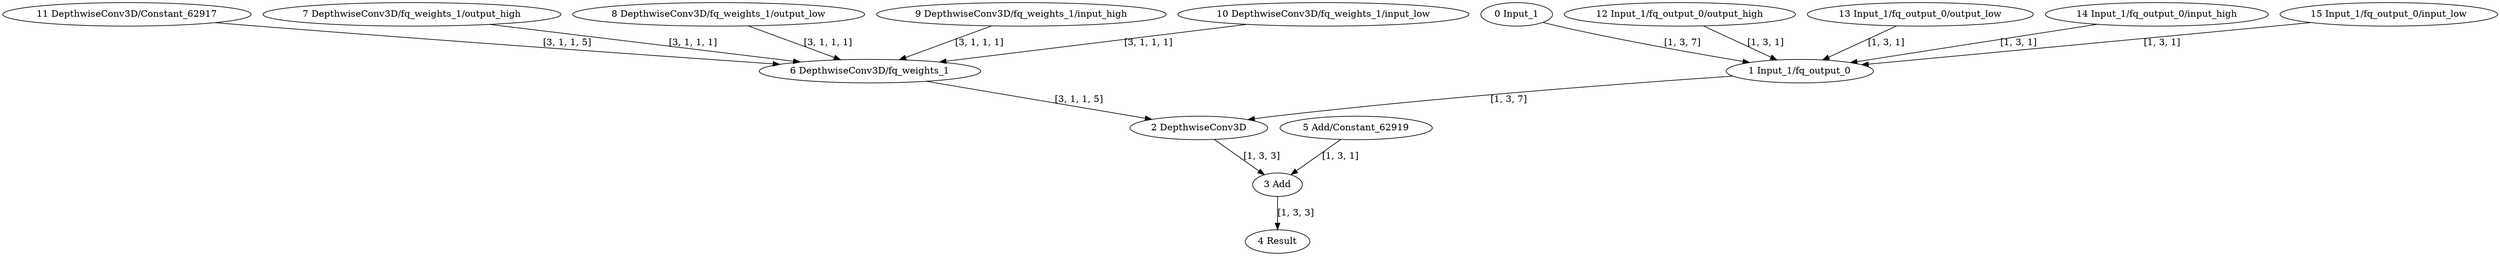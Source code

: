 strict digraph  {
"0 Input_1" [id=0, type=Parameter];
"1 Input_1/fq_output_0" [id=1, type=FakeQuantize];
"2 DepthwiseConv3D" [id=2, type=GroupConvolution];
"3 Add" [id=3, type=Add];
"4 Result" [id=4, type=Result];
"5 Add/Constant_62919" [id=5, type=Constant];
"6 DepthwiseConv3D/fq_weights_1" [id=6, type=FakeQuantize];
"7 DepthwiseConv3D/fq_weights_1/output_high" [id=7, type=Constant];
"8 DepthwiseConv3D/fq_weights_1/output_low" [id=8, type=Constant];
"9 DepthwiseConv3D/fq_weights_1/input_high" [id=9, type=Constant];
"10 DepthwiseConv3D/fq_weights_1/input_low" [id=10, type=Constant];
"11 DepthwiseConv3D/Constant_62917" [id=11, type=Constant];
"12 Input_1/fq_output_0/output_high" [id=12, type=Constant];
"13 Input_1/fq_output_0/output_low" [id=13, type=Constant];
"14 Input_1/fq_output_0/input_high" [id=14, type=Constant];
"15 Input_1/fq_output_0/input_low" [id=15, type=Constant];
"0 Input_1" -> "1 Input_1/fq_output_0"  [label="[1, 3, 7]", style=solid];
"1 Input_1/fq_output_0" -> "2 DepthwiseConv3D"  [label="[1, 3, 7]", style=solid];
"2 DepthwiseConv3D" -> "3 Add"  [label="[1, 3, 3]", style=solid];
"3 Add" -> "4 Result"  [label="[1, 3, 3]", style=solid];
"5 Add/Constant_62919" -> "3 Add"  [label="[1, 3, 1]", style=solid];
"6 DepthwiseConv3D/fq_weights_1" -> "2 DepthwiseConv3D"  [label="[3, 1, 1, 5]", style=solid];
"7 DepthwiseConv3D/fq_weights_1/output_high" -> "6 DepthwiseConv3D/fq_weights_1"  [label="[3, 1, 1, 1]", style=solid];
"8 DepthwiseConv3D/fq_weights_1/output_low" -> "6 DepthwiseConv3D/fq_weights_1"  [label="[3, 1, 1, 1]", style=solid];
"9 DepthwiseConv3D/fq_weights_1/input_high" -> "6 DepthwiseConv3D/fq_weights_1"  [label="[3, 1, 1, 1]", style=solid];
"10 DepthwiseConv3D/fq_weights_1/input_low" -> "6 DepthwiseConv3D/fq_weights_1"  [label="[3, 1, 1, 1]", style=solid];
"11 DepthwiseConv3D/Constant_62917" -> "6 DepthwiseConv3D/fq_weights_1"  [label="[3, 1, 1, 5]", style=solid];
"12 Input_1/fq_output_0/output_high" -> "1 Input_1/fq_output_0"  [label="[1, 3, 1]", style=solid];
"13 Input_1/fq_output_0/output_low" -> "1 Input_1/fq_output_0"  [label="[1, 3, 1]", style=solid];
"14 Input_1/fq_output_0/input_high" -> "1 Input_1/fq_output_0"  [label="[1, 3, 1]", style=solid];
"15 Input_1/fq_output_0/input_low" -> "1 Input_1/fq_output_0"  [label="[1, 3, 1]", style=solid];
}

